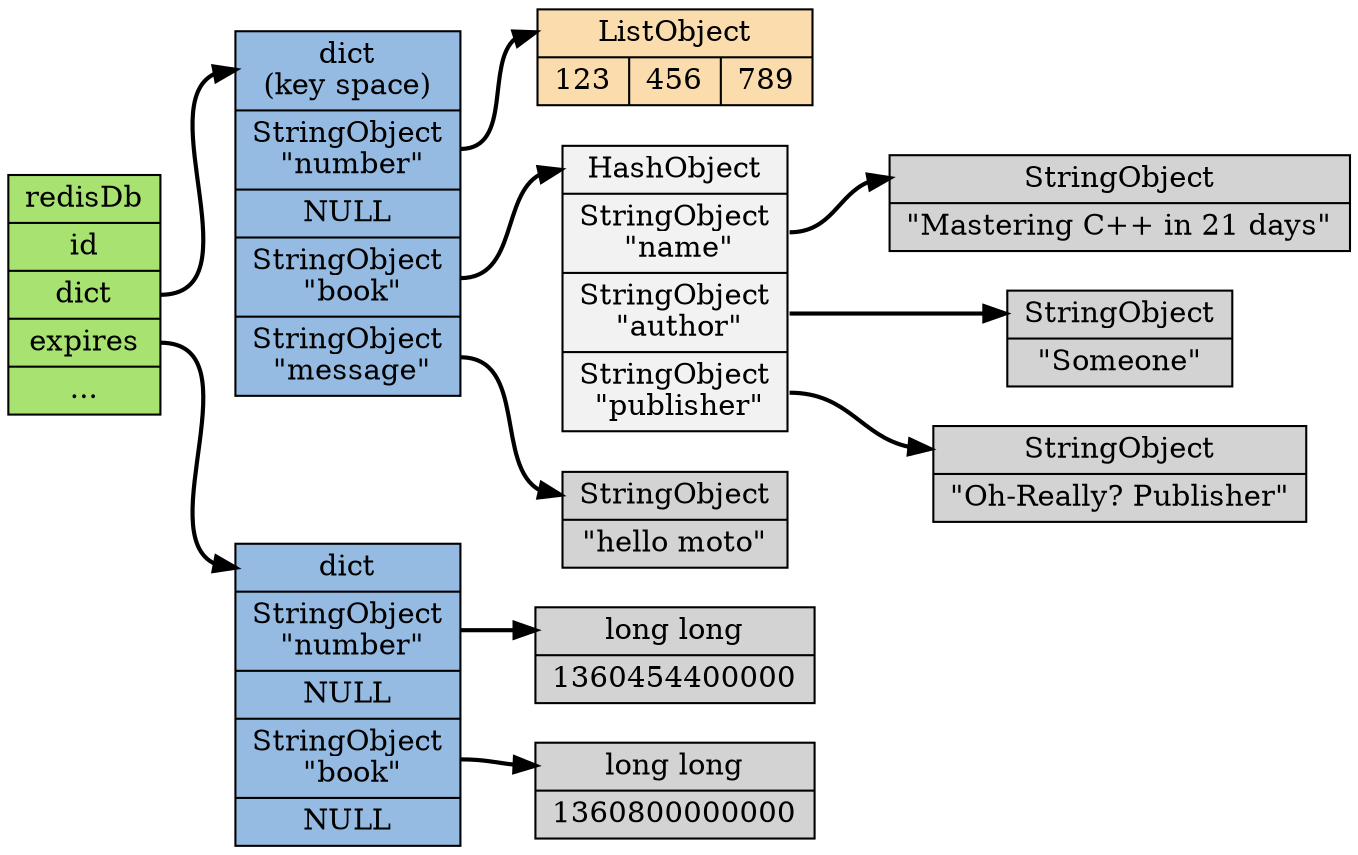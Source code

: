 digraph db_with_expire_time {

    rankdir = LR;

    node [shape = record, style = filled];

    edge [style = bold];

    // node

    redisDb [label = "redisDb | id |<dict> dict |<expires> expires | ...", fillcolor = "#A8E270"];

    // dict

    dict [label = "<head>dict\n(key space) |<number>StringObject\n \"number\" | NULL |<book>StringObject\n \"book\" |<message>StringObject\n \"message\"", fillcolor = "#95BBE3"];

    number [label = "<head>ListObject | { 123 | 456 | 789 }", fillcolor = "#FADCAD"];

    book [label = "<head>HashObject |<name>StringObject\n \"name\" |<author>StringObject\n \"author\" |<publisher>StringObject\n \"publisher\"", fillcolor = "#F2F2F2"];

    book_name [label = "<head>StringObject | \"Mastering C++ in 21 days\""];
    book_author [label = "<head>StringObject | \"Someone\""];
    book_publisher [label = "<head>StringObject | \"Oh-Really? Publisher\""];

    message [label = "<head>StringObject | \"hello moto\""];

    // dict edge

    redisDb:dict -> dict:head;

    dict:number -> number:head;
    dict:book -> book:head;
    dict:message -> message:head;

    book:name -> book_name:head;
    book:author -> book_author:head;
    book:publisher -> book_publisher:head;

    // expires

    expires [label = "<head>dict |<number>StringObject\n \"number\" | NULL |<book>StringObject\n \"book\" | NULL ", fillcolor = "#95BBE3"];

    expire_of_number [label = "<head>long long | 1360454400000 "];

    expire_of_book [label = "<head>long long | 1360800000000 "];

    // expires edge

    redisDb:expires -> expires:head;

    expires:number -> expire_of_number:head;
    expires:book -> expire_of_book:head;

}
